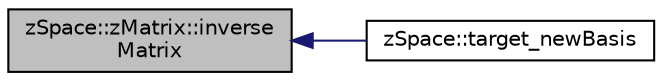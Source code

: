 digraph "zSpace::zMatrix::inverseMatrix"
{
  edge [fontname="Helvetica",fontsize="10",labelfontname="Helvetica",labelfontsize="10"];
  node [fontname="Helvetica",fontsize="10",shape=record];
  rankdir="LR";
  Node67 [label="zSpace::zMatrix::inverse\lMatrix",height=0.2,width=0.4,color="black", fillcolor="grey75", style="filled", fontcolor="black"];
  Node67 -> Node68 [dir="back",color="midnightblue",fontsize="10",style="solid",fontname="Helvetica"];
  Node68 [label="zSpace::target_newBasis",height=0.2,width=0.4,color="black", fillcolor="white", style="filled",URL="$group__z_vector_matrix_utilities.html#ga7a84c5fdca98465cce2b617ab927e3b7",tooltip="This method computes the input target as per the input new basis. "];
}

